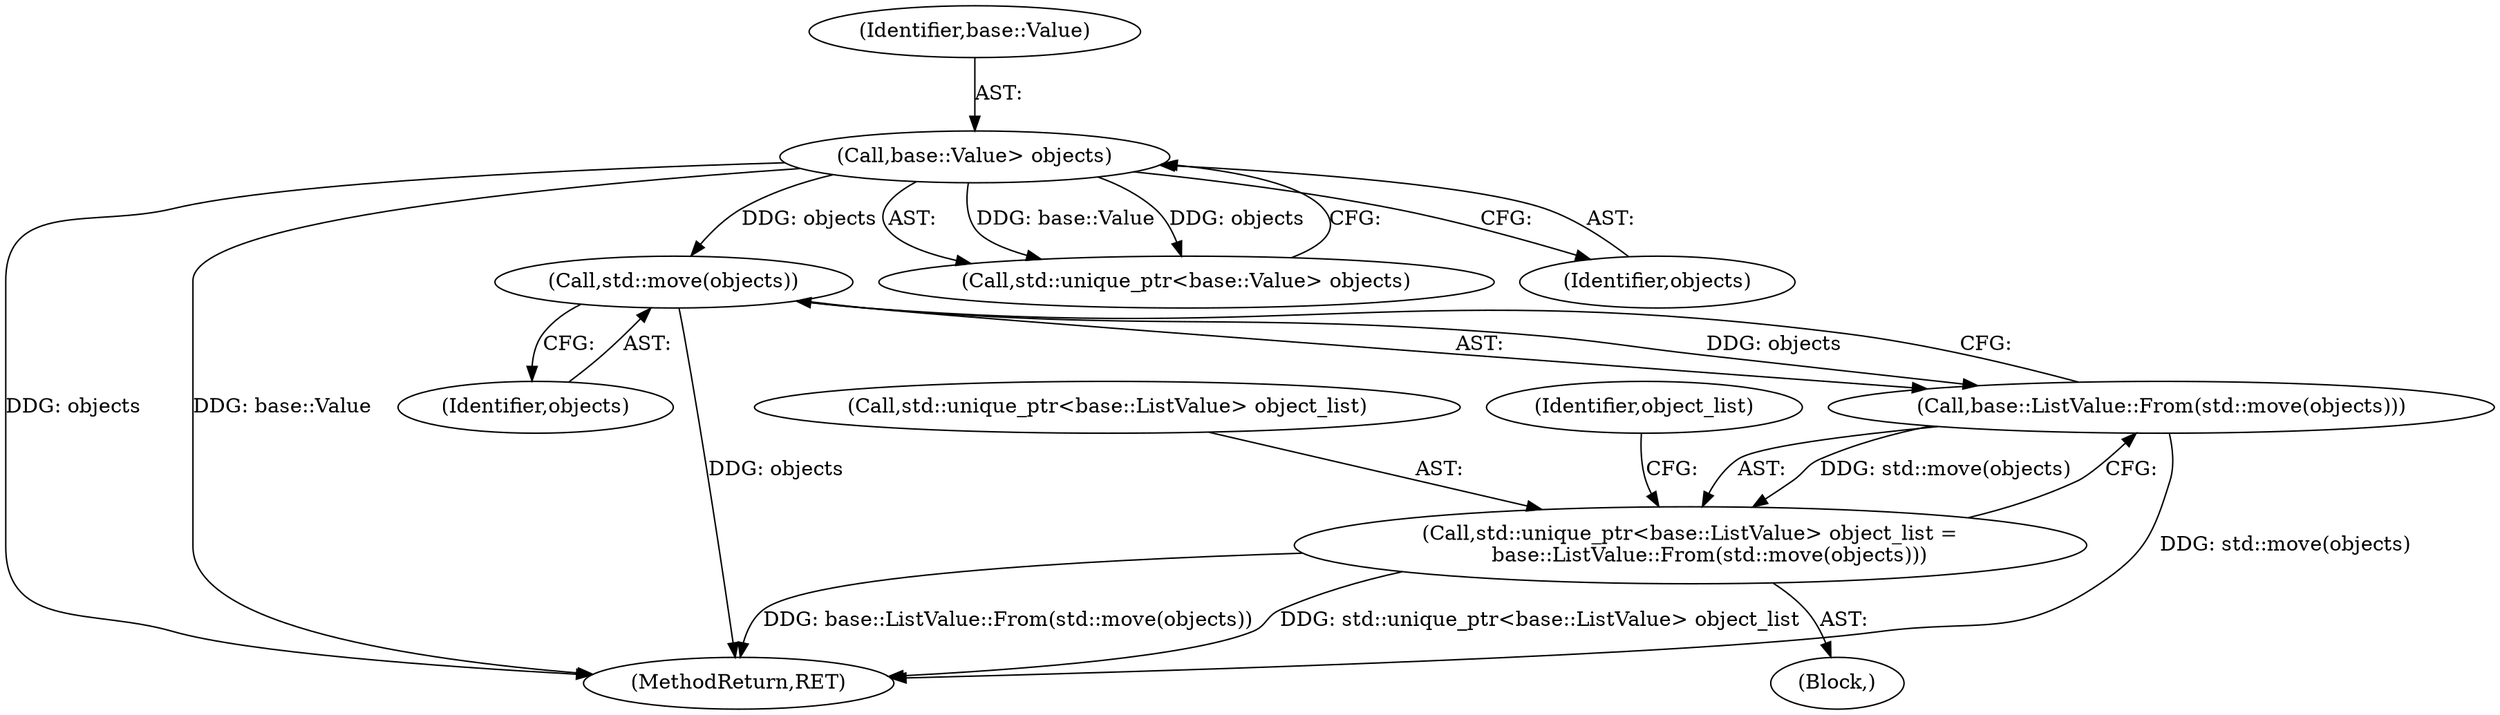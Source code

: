 digraph "0_Chrome_47ae3dfdee9a0796a079cd4eadf2f75b34f257ae@API" {
"1000155" [label="(Call,std::move(objects))"];
"1000137" [label="(Call,base::Value> objects)"];
"1000154" [label="(Call,base::ListValue::From(std::move(objects)))"];
"1000148" [label="(Call,std::unique_ptr<base::ListValue> object_list =\n      base::ListValue::From(std::move(objects)))"];
"1000149" [label="(Call,std::unique_ptr<base::ListValue> object_list)"];
"1000155" [label="(Call,std::move(objects))"];
"1000154" [label="(Call,base::ListValue::From(std::move(objects)))"];
"1000192" [label="(MethodReturn,RET)"];
"1000156" [label="(Identifier,objects)"];
"1000135" [label="(Call,std::unique_ptr<base::Value> objects)"];
"1000103" [label="(Block,)"];
"1000137" [label="(Call,base::Value> objects)"];
"1000159" [label="(Identifier,object_list)"];
"1000139" [label="(Identifier,objects)"];
"1000138" [label="(Identifier,base::Value)"];
"1000148" [label="(Call,std::unique_ptr<base::ListValue> object_list =\n      base::ListValue::From(std::move(objects)))"];
"1000155" -> "1000154"  [label="AST: "];
"1000155" -> "1000156"  [label="CFG: "];
"1000156" -> "1000155"  [label="AST: "];
"1000154" -> "1000155"  [label="CFG: "];
"1000155" -> "1000192"  [label="DDG: objects"];
"1000155" -> "1000154"  [label="DDG: objects"];
"1000137" -> "1000155"  [label="DDG: objects"];
"1000137" -> "1000135"  [label="AST: "];
"1000137" -> "1000139"  [label="CFG: "];
"1000138" -> "1000137"  [label="AST: "];
"1000139" -> "1000137"  [label="AST: "];
"1000135" -> "1000137"  [label="CFG: "];
"1000137" -> "1000192"  [label="DDG: objects"];
"1000137" -> "1000192"  [label="DDG: base::Value"];
"1000137" -> "1000135"  [label="DDG: base::Value"];
"1000137" -> "1000135"  [label="DDG: objects"];
"1000154" -> "1000148"  [label="AST: "];
"1000148" -> "1000154"  [label="CFG: "];
"1000154" -> "1000192"  [label="DDG: std::move(objects)"];
"1000154" -> "1000148"  [label="DDG: std::move(objects)"];
"1000148" -> "1000103"  [label="AST: "];
"1000149" -> "1000148"  [label="AST: "];
"1000159" -> "1000148"  [label="CFG: "];
"1000148" -> "1000192"  [label="DDG: base::ListValue::From(std::move(objects))"];
"1000148" -> "1000192"  [label="DDG: std::unique_ptr<base::ListValue> object_list"];
}
